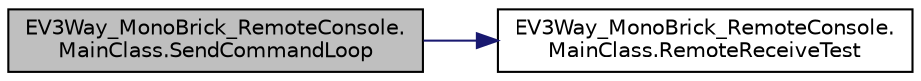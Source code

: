 digraph "EV3Way_MonoBrick_RemoteConsole.MainClass.SendCommandLoop"
{
  edge [fontname="Helvetica",fontsize="10",labelfontname="Helvetica",labelfontsize="10"];
  node [fontname="Helvetica",fontsize="10",shape=record];
  rankdir="LR";
  Node1 [label="EV3Way_MonoBrick_RemoteConsole.\lMainClass.SendCommandLoop",height=0.2,width=0.4,color="black", fillcolor="grey75", style="filled", fontcolor="black"];
  Node1 -> Node2 [color="midnightblue",fontsize="10",style="solid",fontname="Helvetica"];
  Node2 [label="EV3Way_MonoBrick_RemoteConsole.\lMainClass.RemoteReceiveTest",height=0.2,width=0.4,color="black", fillcolor="white", style="filled",URL="$class_e_v3_way___mono_brick___remote_console_1_1_main_class.html#adc7b42e86e43533f94eec5716650757a",tooltip="Receive a string from EV3. "];
}
